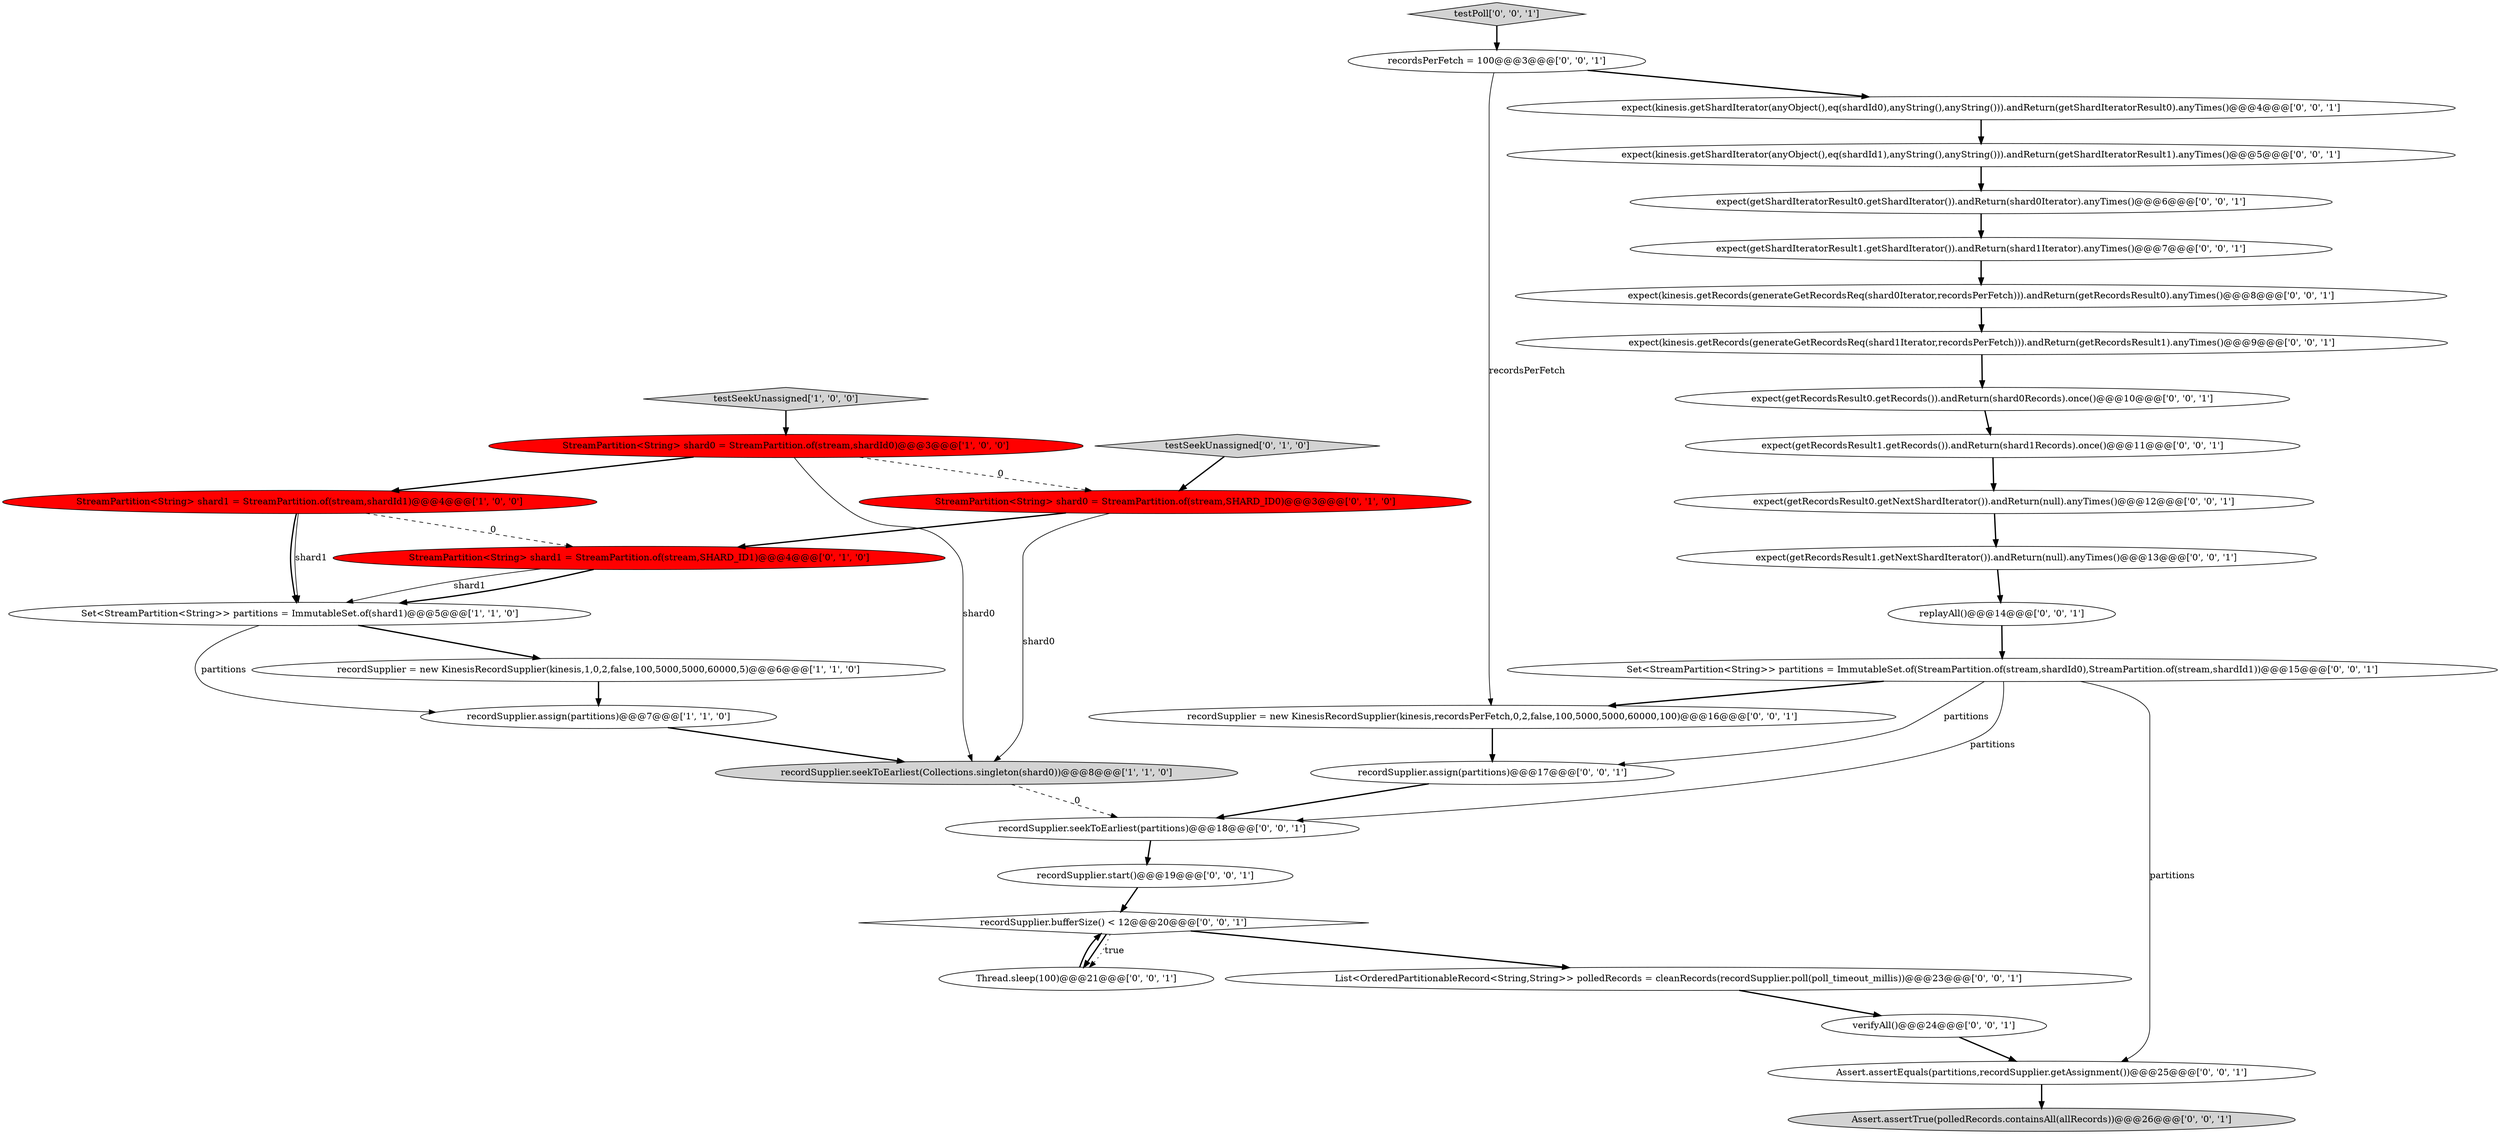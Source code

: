 digraph {
0 [style = filled, label = "recordSupplier.seekToEarliest(Collections.singleton(shard0))@@@8@@@['1', '1', '0']", fillcolor = lightgray, shape = ellipse image = "AAA0AAABBB1BBB"];
1 [style = filled, label = "recordSupplier.assign(partitions)@@@7@@@['1', '1', '0']", fillcolor = white, shape = ellipse image = "AAA0AAABBB1BBB"];
30 [style = filled, label = "expect(kinesis.getRecords(generateGetRecordsReq(shard0Iterator,recordsPerFetch))).andReturn(getRecordsResult0).anyTimes()@@@8@@@['0', '0', '1']", fillcolor = white, shape = ellipse image = "AAA0AAABBB3BBB"];
29 [style = filled, label = "Thread.sleep(100)@@@21@@@['0', '0', '1']", fillcolor = white, shape = ellipse image = "AAA0AAABBB3BBB"];
10 [style = filled, label = "recordSupplier = new KinesisRecordSupplier(kinesis,recordsPerFetch,0,2,false,100,5000,5000,60000,100)@@@16@@@['0', '0', '1']", fillcolor = white, shape = ellipse image = "AAA0AAABBB3BBB"];
26 [style = filled, label = "verifyAll()@@@24@@@['0', '0', '1']", fillcolor = white, shape = ellipse image = "AAA0AAABBB3BBB"];
19 [style = filled, label = "recordSupplier.bufferSize() < 12@@@20@@@['0', '0', '1']", fillcolor = white, shape = diamond image = "AAA0AAABBB3BBB"];
8 [style = filled, label = "testSeekUnassigned['0', '1', '0']", fillcolor = lightgray, shape = diamond image = "AAA0AAABBB2BBB"];
20 [style = filled, label = "recordSupplier.assign(partitions)@@@17@@@['0', '0', '1']", fillcolor = white, shape = ellipse image = "AAA0AAABBB3BBB"];
7 [style = filled, label = "StreamPartition<String> shard1 = StreamPartition.of(stream,SHARD_ID1)@@@4@@@['0', '1', '0']", fillcolor = red, shape = ellipse image = "AAA1AAABBB2BBB"];
17 [style = filled, label = "Assert.assertEquals(partitions,recordSupplier.getAssignment())@@@25@@@['0', '0', '1']", fillcolor = white, shape = ellipse image = "AAA0AAABBB3BBB"];
18 [style = filled, label = "testPoll['0', '0', '1']", fillcolor = lightgray, shape = diamond image = "AAA0AAABBB3BBB"];
24 [style = filled, label = "List<OrderedPartitionableRecord<String,String>> polledRecords = cleanRecords(recordSupplier.poll(poll_timeout_millis))@@@23@@@['0', '0', '1']", fillcolor = white, shape = ellipse image = "AAA0AAABBB3BBB"];
31 [style = filled, label = "expect(getRecordsResult1.getRecords()).andReturn(shard1Records).once()@@@11@@@['0', '0', '1']", fillcolor = white, shape = ellipse image = "AAA0AAABBB3BBB"];
9 [style = filled, label = "StreamPartition<String> shard0 = StreamPartition.of(stream,SHARD_ID0)@@@3@@@['0', '1', '0']", fillcolor = red, shape = ellipse image = "AAA1AAABBB2BBB"];
16 [style = filled, label = "expect(kinesis.getRecords(generateGetRecordsReq(shard1Iterator,recordsPerFetch))).andReturn(getRecordsResult1).anyTimes()@@@9@@@['0', '0', '1']", fillcolor = white, shape = ellipse image = "AAA0AAABBB3BBB"];
28 [style = filled, label = "recordSupplier.start()@@@19@@@['0', '0', '1']", fillcolor = white, shape = ellipse image = "AAA0AAABBB3BBB"];
11 [style = filled, label = "expect(kinesis.getShardIterator(anyObject(),eq(shardId0),anyString(),anyString())).andReturn(getShardIteratorResult0).anyTimes()@@@4@@@['0', '0', '1']", fillcolor = white, shape = ellipse image = "AAA0AAABBB3BBB"];
14 [style = filled, label = "expect(getRecordsResult1.getNextShardIterator()).andReturn(null).anyTimes()@@@13@@@['0', '0', '1']", fillcolor = white, shape = ellipse image = "AAA0AAABBB3BBB"];
5 [style = filled, label = "StreamPartition<String> shard1 = StreamPartition.of(stream,shardId1)@@@4@@@['1', '0', '0']", fillcolor = red, shape = ellipse image = "AAA1AAABBB1BBB"];
27 [style = filled, label = "expect(getRecordsResult0.getNextShardIterator()).andReturn(null).anyTimes()@@@12@@@['0', '0', '1']", fillcolor = white, shape = ellipse image = "AAA0AAABBB3BBB"];
25 [style = filled, label = "expect(kinesis.getShardIterator(anyObject(),eq(shardId1),anyString(),anyString())).andReturn(getShardIteratorResult1).anyTimes()@@@5@@@['0', '0', '1']", fillcolor = white, shape = ellipse image = "AAA0AAABBB3BBB"];
3 [style = filled, label = "testSeekUnassigned['1', '0', '0']", fillcolor = lightgray, shape = diamond image = "AAA0AAABBB1BBB"];
33 [style = filled, label = "Assert.assertTrue(polledRecords.containsAll(allRecords))@@@26@@@['0', '0', '1']", fillcolor = lightgray, shape = ellipse image = "AAA0AAABBB3BBB"];
4 [style = filled, label = "Set<StreamPartition<String>> partitions = ImmutableSet.of(shard1)@@@5@@@['1', '1', '0']", fillcolor = white, shape = ellipse image = "AAA0AAABBB1BBB"];
15 [style = filled, label = "replayAll()@@@14@@@['0', '0', '1']", fillcolor = white, shape = ellipse image = "AAA0AAABBB3BBB"];
2 [style = filled, label = "recordSupplier = new KinesisRecordSupplier(kinesis,1,0,2,false,100,5000,5000,60000,5)@@@6@@@['1', '1', '0']", fillcolor = white, shape = ellipse image = "AAA0AAABBB1BBB"];
13 [style = filled, label = "expect(getRecordsResult0.getRecords()).andReturn(shard0Records).once()@@@10@@@['0', '0', '1']", fillcolor = white, shape = ellipse image = "AAA0AAABBB3BBB"];
23 [style = filled, label = "Set<StreamPartition<String>> partitions = ImmutableSet.of(StreamPartition.of(stream,shardId0),StreamPartition.of(stream,shardId1))@@@15@@@['0', '0', '1']", fillcolor = white, shape = ellipse image = "AAA0AAABBB3BBB"];
6 [style = filled, label = "StreamPartition<String> shard0 = StreamPartition.of(stream,shardId0)@@@3@@@['1', '0', '0']", fillcolor = red, shape = ellipse image = "AAA1AAABBB1BBB"];
12 [style = filled, label = "expect(getShardIteratorResult0.getShardIterator()).andReturn(shard0Iterator).anyTimes()@@@6@@@['0', '0', '1']", fillcolor = white, shape = ellipse image = "AAA0AAABBB3BBB"];
21 [style = filled, label = "expect(getShardIteratorResult1.getShardIterator()).andReturn(shard1Iterator).anyTimes()@@@7@@@['0', '0', '1']", fillcolor = white, shape = ellipse image = "AAA0AAABBB3BBB"];
32 [style = filled, label = "recordsPerFetch = 100@@@3@@@['0', '0', '1']", fillcolor = white, shape = ellipse image = "AAA0AAABBB3BBB"];
22 [style = filled, label = "recordSupplier.seekToEarliest(partitions)@@@18@@@['0', '0', '1']", fillcolor = white, shape = ellipse image = "AAA0AAABBB3BBB"];
15->23 [style = bold, label=""];
16->13 [style = bold, label=""];
10->20 [style = bold, label=""];
27->14 [style = bold, label=""];
26->17 [style = bold, label=""];
12->21 [style = bold, label=""];
2->1 [style = bold, label=""];
19->29 [style = bold, label=""];
23->17 [style = solid, label="partitions"];
6->9 [style = dashed, label="0"];
5->4 [style = solid, label="shard1"];
3->6 [style = bold, label=""];
22->28 [style = bold, label=""];
17->33 [style = bold, label=""];
1->0 [style = bold, label=""];
4->2 [style = bold, label=""];
7->4 [style = bold, label=""];
21->30 [style = bold, label=""];
9->0 [style = solid, label="shard0"];
9->7 [style = bold, label=""];
0->22 [style = dashed, label="0"];
4->1 [style = solid, label="partitions"];
20->22 [style = bold, label=""];
19->24 [style = bold, label=""];
24->26 [style = bold, label=""];
6->5 [style = bold, label=""];
29->19 [style = bold, label=""];
23->20 [style = solid, label="partitions"];
31->27 [style = bold, label=""];
19->29 [style = dotted, label="true"];
25->12 [style = bold, label=""];
7->4 [style = solid, label="shard1"];
5->4 [style = bold, label=""];
32->10 [style = solid, label="recordsPerFetch"];
8->9 [style = bold, label=""];
28->19 [style = bold, label=""];
23->10 [style = bold, label=""];
18->32 [style = bold, label=""];
23->22 [style = solid, label="partitions"];
14->15 [style = bold, label=""];
13->31 [style = bold, label=""];
6->0 [style = solid, label="shard0"];
5->7 [style = dashed, label="0"];
30->16 [style = bold, label=""];
32->11 [style = bold, label=""];
11->25 [style = bold, label=""];
}
